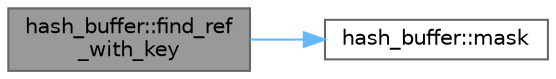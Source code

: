 digraph "hash_buffer::find_ref_with_key"
{
 // LATEX_PDF_SIZE
  bgcolor="transparent";
  edge [fontname=Helvetica,fontsize=10,labelfontname=Helvetica,labelfontsize=10];
  node [fontname=Helvetica,fontsize=10,shape=box,height=0.2,width=0.4];
  rankdir="LR";
  Node1 [id="Node000001",label="hash_buffer::find_ref\l_with_key",height=0.2,width=0.4,color="gray40", fillcolor="grey60", style="filled", fontcolor="black",tooltip=" "];
  Node1 -> Node2 [id="edge1_Node000001_Node000002",color="steelblue1",style="solid",tooltip=" "];
  Node2 [id="Node000002",label="hash_buffer::mask",height=0.2,width=0.4,color="grey40", fillcolor="white", style="filled",URL="$classhash__buffer.html#a4abed10e2e3e8d486935ae0468745383",tooltip=" "];
}
